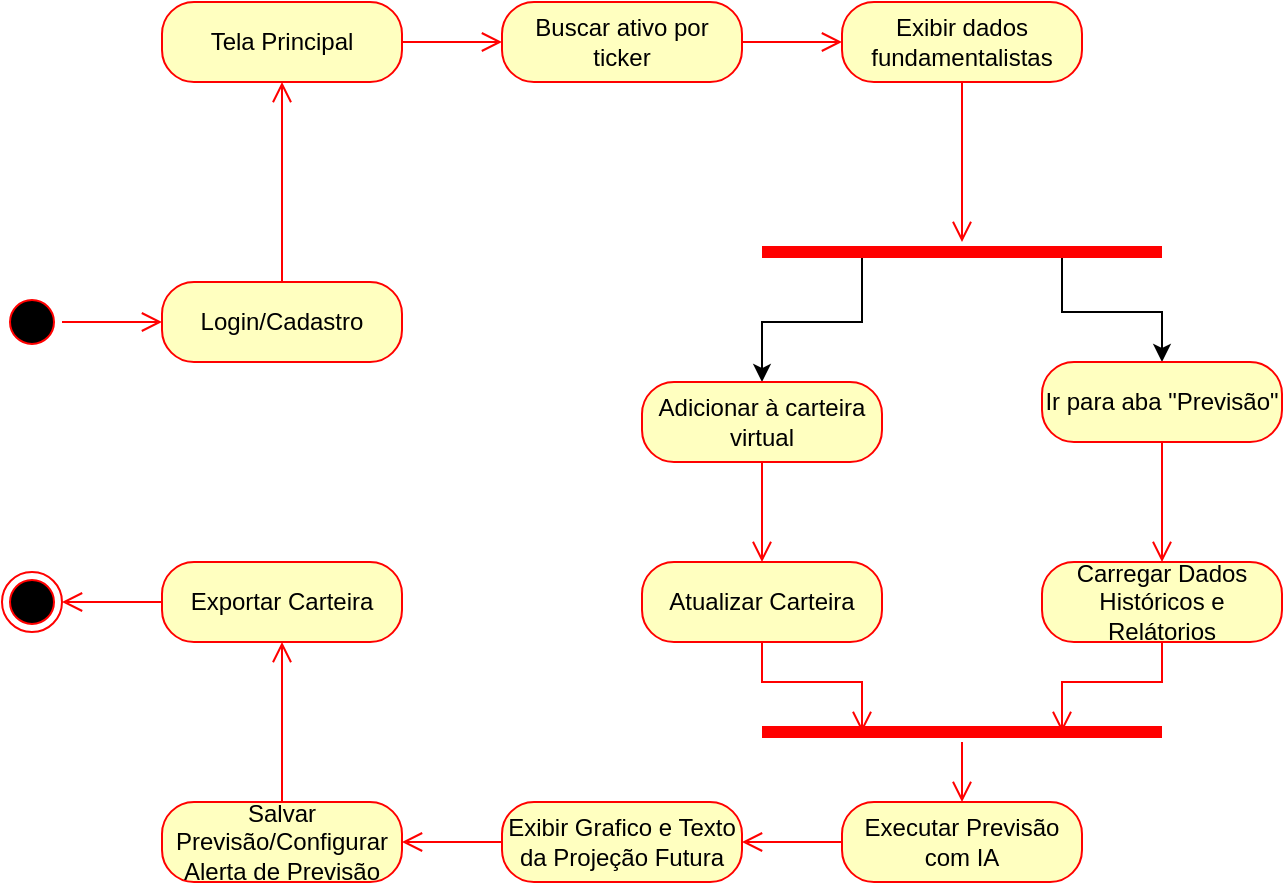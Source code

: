 <mxfile version="28.0.3">
  <diagram name="Página-1" id="UWsGcWiKJkOPQEYsFa9g">
    <mxGraphModel dx="1311" dy="793" grid="1" gridSize="10" guides="1" tooltips="1" connect="1" arrows="1" fold="1" page="1" pageScale="1" pageWidth="827" pageHeight="1169" math="0" shadow="0">
      <root>
        <mxCell id="0" />
        <mxCell id="1" parent="0" />
        <mxCell id="6waonU1oZeiLb9h1LDIM-1" value="" style="ellipse;html=1;shape=startState;fillColor=#000000;strokeColor=#ff0000;" vertex="1" parent="1">
          <mxGeometry x="120" y="255" width="30" height="30" as="geometry" />
        </mxCell>
        <mxCell id="6waonU1oZeiLb9h1LDIM-2" value="" style="edgeStyle=orthogonalEdgeStyle;html=1;verticalAlign=bottom;endArrow=open;endSize=8;strokeColor=#ff0000;rounded=0;entryX=0;entryY=0.5;entryDx=0;entryDy=0;exitX=1;exitY=0.5;exitDx=0;exitDy=0;" edge="1" source="6waonU1oZeiLb9h1LDIM-1" parent="1" target="6waonU1oZeiLb9h1LDIM-3">
          <mxGeometry relative="1" as="geometry">
            <mxPoint x="190" y="355" as="targetPoint" />
            <mxPoint x="30" y="330" as="sourcePoint" />
          </mxGeometry>
        </mxCell>
        <mxCell id="6waonU1oZeiLb9h1LDIM-3" value="Login/Cadastro" style="rounded=1;whiteSpace=wrap;html=1;arcSize=40;fontColor=#000000;fillColor=#ffffc0;strokeColor=#ff0000;" vertex="1" parent="1">
          <mxGeometry x="200" y="250" width="120" height="40" as="geometry" />
        </mxCell>
        <mxCell id="6waonU1oZeiLb9h1LDIM-4" value="" style="edgeStyle=orthogonalEdgeStyle;html=1;verticalAlign=bottom;endArrow=open;endSize=8;strokeColor=#ff0000;rounded=0;entryX=0.5;entryY=1;entryDx=0;entryDy=0;" edge="1" source="6waonU1oZeiLb9h1LDIM-3" parent="1" target="6waonU1oZeiLb9h1LDIM-5">
          <mxGeometry relative="1" as="geometry">
            <mxPoint x="170" y="290" as="targetPoint" />
          </mxGeometry>
        </mxCell>
        <mxCell id="6waonU1oZeiLb9h1LDIM-5" value="Tela Principal" style="rounded=1;whiteSpace=wrap;html=1;arcSize=40;fontColor=#000000;fillColor=#ffffc0;strokeColor=#ff0000;" vertex="1" parent="1">
          <mxGeometry x="200" y="110" width="120" height="40" as="geometry" />
        </mxCell>
        <mxCell id="6waonU1oZeiLb9h1LDIM-6" value="" style="edgeStyle=orthogonalEdgeStyle;html=1;verticalAlign=bottom;endArrow=open;endSize=8;strokeColor=#ff0000;rounded=0;entryX=0;entryY=0.5;entryDx=0;entryDy=0;" edge="1" source="6waonU1oZeiLb9h1LDIM-5" parent="1" target="6waonU1oZeiLb9h1LDIM-7">
          <mxGeometry relative="1" as="geometry">
            <mxPoint x="470" y="460" as="targetPoint" />
          </mxGeometry>
        </mxCell>
        <mxCell id="6waonU1oZeiLb9h1LDIM-7" value="Buscar ativo por ticker" style="rounded=1;whiteSpace=wrap;html=1;arcSize=40;fontColor=#000000;fillColor=#ffffc0;strokeColor=#ff0000;" vertex="1" parent="1">
          <mxGeometry x="370" y="110" width="120" height="40" as="geometry" />
        </mxCell>
        <mxCell id="6waonU1oZeiLb9h1LDIM-8" value="" style="edgeStyle=orthogonalEdgeStyle;html=1;verticalAlign=bottom;endArrow=open;endSize=8;strokeColor=#ff0000;rounded=0;entryX=0;entryY=0.5;entryDx=0;entryDy=0;" edge="1" source="6waonU1oZeiLb9h1LDIM-7" parent="1" target="6waonU1oZeiLb9h1LDIM-9">
          <mxGeometry relative="1" as="geometry">
            <mxPoint x="590" y="300" as="targetPoint" />
          </mxGeometry>
        </mxCell>
        <mxCell id="6waonU1oZeiLb9h1LDIM-9" value="&lt;div&gt;Exibir dados fundamentalistas&lt;/div&gt;" style="rounded=1;whiteSpace=wrap;html=1;arcSize=40;fontColor=#000000;fillColor=#ffffc0;strokeColor=#ff0000;" vertex="1" parent="1">
          <mxGeometry x="540" y="110" width="120" height="40" as="geometry" />
        </mxCell>
        <mxCell id="6waonU1oZeiLb9h1LDIM-10" value="" style="edgeStyle=orthogonalEdgeStyle;html=1;verticalAlign=bottom;endArrow=open;endSize=8;strokeColor=#ff0000;rounded=0;" edge="1" source="6waonU1oZeiLb9h1LDIM-9" parent="1" target="6waonU1oZeiLb9h1LDIM-11">
          <mxGeometry relative="1" as="geometry">
            <mxPoint x="700" y="290" as="targetPoint" />
          </mxGeometry>
        </mxCell>
        <mxCell id="6waonU1oZeiLb9h1LDIM-13" style="edgeStyle=orthogonalEdgeStyle;rounded=0;orthogonalLoop=1;jettySize=auto;html=1;exitX=0.75;exitY=0.5;exitDx=0;exitDy=0;exitPerimeter=0;entryX=0.5;entryY=0;entryDx=0;entryDy=0;" edge="1" parent="1" source="6waonU1oZeiLb9h1LDIM-11" target="6waonU1oZeiLb9h1LDIM-17">
          <mxGeometry relative="1" as="geometry">
            <mxPoint x="640" y="310" as="targetPoint" />
          </mxGeometry>
        </mxCell>
        <mxCell id="6waonU1oZeiLb9h1LDIM-14" style="edgeStyle=orthogonalEdgeStyle;rounded=0;orthogonalLoop=1;jettySize=auto;html=1;exitX=0.25;exitY=0.5;exitDx=0;exitDy=0;exitPerimeter=0;entryX=0.5;entryY=0;entryDx=0;entryDy=0;" edge="1" parent="1" source="6waonU1oZeiLb9h1LDIM-11" target="6waonU1oZeiLb9h1LDIM-15">
          <mxGeometry relative="1" as="geometry">
            <mxPoint x="550" y="280" as="targetPoint" />
          </mxGeometry>
        </mxCell>
        <mxCell id="6waonU1oZeiLb9h1LDIM-11" value="" style="shape=line;html=1;strokeWidth=6;strokeColor=#ff0000;" vertex="1" parent="1">
          <mxGeometry x="500" y="230" width="200" height="10" as="geometry" />
        </mxCell>
        <mxCell id="6waonU1oZeiLb9h1LDIM-15" value="Adicionar à carteira virtual" style="rounded=1;whiteSpace=wrap;html=1;arcSize=40;fontColor=#000000;fillColor=#ffffc0;strokeColor=#ff0000;" vertex="1" parent="1">
          <mxGeometry x="440" y="300" width="120" height="40" as="geometry" />
        </mxCell>
        <mxCell id="6waonU1oZeiLb9h1LDIM-16" value="" style="edgeStyle=orthogonalEdgeStyle;html=1;verticalAlign=bottom;endArrow=open;endSize=8;strokeColor=#ff0000;rounded=0;entryX=0.5;entryY=0;entryDx=0;entryDy=0;" edge="1" source="6waonU1oZeiLb9h1LDIM-15" parent="1" target="6waonU1oZeiLb9h1LDIM-19">
          <mxGeometry relative="1" as="geometry">
            <mxPoint x="550" y="400" as="targetPoint" />
          </mxGeometry>
        </mxCell>
        <mxCell id="6waonU1oZeiLb9h1LDIM-17" value="Ir para aba &quot;Previsão&quot;" style="rounded=1;whiteSpace=wrap;html=1;arcSize=40;fontColor=#000000;fillColor=#ffffc0;strokeColor=#ff0000;" vertex="1" parent="1">
          <mxGeometry x="640" y="290" width="120" height="40" as="geometry" />
        </mxCell>
        <mxCell id="6waonU1oZeiLb9h1LDIM-18" value="" style="edgeStyle=orthogonalEdgeStyle;html=1;verticalAlign=bottom;endArrow=open;endSize=8;strokeColor=#ff0000;rounded=0;entryX=0.5;entryY=0;entryDx=0;entryDy=0;" edge="1" source="6waonU1oZeiLb9h1LDIM-17" parent="1" target="6waonU1oZeiLb9h1LDIM-21">
          <mxGeometry relative="1" as="geometry">
            <mxPoint x="670" y="420" as="targetPoint" />
          </mxGeometry>
        </mxCell>
        <mxCell id="6waonU1oZeiLb9h1LDIM-19" value="Atualizar Carteira" style="rounded=1;whiteSpace=wrap;html=1;arcSize=40;fontColor=#000000;fillColor=#ffffc0;strokeColor=#ff0000;" vertex="1" parent="1">
          <mxGeometry x="440" y="390" width="120" height="40" as="geometry" />
        </mxCell>
        <mxCell id="6waonU1oZeiLb9h1LDIM-20" value="" style="edgeStyle=orthogonalEdgeStyle;html=1;verticalAlign=bottom;endArrow=open;endSize=8;strokeColor=#ff0000;rounded=0;entryX=0.25;entryY=0.5;entryDx=0;entryDy=0;entryPerimeter=0;" edge="1" source="6waonU1oZeiLb9h1LDIM-19" parent="1" target="6waonU1oZeiLb9h1LDIM-23">
          <mxGeometry relative="1" as="geometry">
            <mxPoint x="500" y="520" as="targetPoint" />
          </mxGeometry>
        </mxCell>
        <mxCell id="6waonU1oZeiLb9h1LDIM-21" value="Carregar Dados Históricos e Relátorios" style="rounded=1;whiteSpace=wrap;html=1;arcSize=40;fontColor=#000000;fillColor=#ffffc0;strokeColor=#ff0000;" vertex="1" parent="1">
          <mxGeometry x="640" y="390" width="120" height="40" as="geometry" />
        </mxCell>
        <mxCell id="6waonU1oZeiLb9h1LDIM-22" value="" style="edgeStyle=orthogonalEdgeStyle;html=1;verticalAlign=bottom;endArrow=open;endSize=8;strokeColor=#ff0000;rounded=0;entryX=0.75;entryY=0.5;entryDx=0;entryDy=0;entryPerimeter=0;" edge="1" source="6waonU1oZeiLb9h1LDIM-21" parent="1" target="6waonU1oZeiLb9h1LDIM-23">
          <mxGeometry relative="1" as="geometry">
            <mxPoint x="690" y="550" as="targetPoint" />
          </mxGeometry>
        </mxCell>
        <mxCell id="6waonU1oZeiLb9h1LDIM-23" value="" style="shape=line;html=1;strokeWidth=6;strokeColor=#ff0000;" vertex="1" parent="1">
          <mxGeometry x="500" y="470" width="200" height="10" as="geometry" />
        </mxCell>
        <mxCell id="6waonU1oZeiLb9h1LDIM-24" value="" style="edgeStyle=orthogonalEdgeStyle;html=1;verticalAlign=bottom;endArrow=open;endSize=8;strokeColor=#ff0000;rounded=0;" edge="1" source="6waonU1oZeiLb9h1LDIM-23" parent="1" target="6waonU1oZeiLb9h1LDIM-27">
          <mxGeometry relative="1" as="geometry">
            <mxPoint x="610" y="550" as="targetPoint" />
          </mxGeometry>
        </mxCell>
        <mxCell id="6waonU1oZeiLb9h1LDIM-27" value="Executar Previsão com IA" style="rounded=1;whiteSpace=wrap;html=1;arcSize=40;fontColor=#000000;fillColor=#ffffc0;strokeColor=#ff0000;" vertex="1" parent="1">
          <mxGeometry x="540" y="510" width="120" height="40" as="geometry" />
        </mxCell>
        <mxCell id="6waonU1oZeiLb9h1LDIM-28" value="" style="edgeStyle=orthogonalEdgeStyle;html=1;verticalAlign=bottom;endArrow=open;endSize=8;strokeColor=#ff0000;rounded=0;entryX=1;entryY=0.5;entryDx=0;entryDy=0;" edge="1" source="6waonU1oZeiLb9h1LDIM-27" parent="1" target="6waonU1oZeiLb9h1LDIM-29">
          <mxGeometry relative="1" as="geometry">
            <mxPoint x="610" y="680" as="targetPoint" />
          </mxGeometry>
        </mxCell>
        <mxCell id="6waonU1oZeiLb9h1LDIM-29" value="Exibir Grafico e Texto da Projeção Futura" style="rounded=1;whiteSpace=wrap;html=1;arcSize=40;fontColor=#000000;fillColor=#ffffc0;strokeColor=#ff0000;" vertex="1" parent="1">
          <mxGeometry x="370" y="510" width="120" height="40" as="geometry" />
        </mxCell>
        <mxCell id="6waonU1oZeiLb9h1LDIM-30" value="" style="edgeStyle=orthogonalEdgeStyle;html=1;verticalAlign=bottom;endArrow=open;endSize=8;strokeColor=#ff0000;rounded=0;entryX=1;entryY=0.5;entryDx=0;entryDy=0;" edge="1" source="6waonU1oZeiLb9h1LDIM-29" parent="1" target="6waonU1oZeiLb9h1LDIM-31">
          <mxGeometry relative="1" as="geometry">
            <mxPoint x="410" y="670" as="targetPoint" />
          </mxGeometry>
        </mxCell>
        <mxCell id="6waonU1oZeiLb9h1LDIM-31" value="Salvar Previsão/Configurar Alerta de Previsão" style="rounded=1;whiteSpace=wrap;html=1;arcSize=40;fontColor=#000000;fillColor=#ffffc0;strokeColor=#ff0000;" vertex="1" parent="1">
          <mxGeometry x="200" y="510" width="120" height="40" as="geometry" />
        </mxCell>
        <mxCell id="6waonU1oZeiLb9h1LDIM-32" value="" style="edgeStyle=orthogonalEdgeStyle;html=1;verticalAlign=bottom;endArrow=open;endSize=8;strokeColor=#ff0000;rounded=0;entryX=0.5;entryY=1;entryDx=0;entryDy=0;" edge="1" source="6waonU1oZeiLb9h1LDIM-31" parent="1" target="6waonU1oZeiLb9h1LDIM-33">
          <mxGeometry relative="1" as="geometry">
            <mxPoint x="250" y="610" as="targetPoint" />
          </mxGeometry>
        </mxCell>
        <mxCell id="6waonU1oZeiLb9h1LDIM-33" value="Exportar Carteira" style="rounded=1;whiteSpace=wrap;html=1;arcSize=40;fontColor=#000000;fillColor=#ffffc0;strokeColor=#ff0000;" vertex="1" parent="1">
          <mxGeometry x="200" y="390" width="120" height="40" as="geometry" />
        </mxCell>
        <mxCell id="6waonU1oZeiLb9h1LDIM-34" value="" style="edgeStyle=orthogonalEdgeStyle;html=1;verticalAlign=bottom;endArrow=open;endSize=8;strokeColor=#ff0000;rounded=0;entryX=1;entryY=0.5;entryDx=0;entryDy=0;" edge="1" source="6waonU1oZeiLb9h1LDIM-33" parent="1" target="6waonU1oZeiLb9h1LDIM-35">
          <mxGeometry relative="1" as="geometry">
            <mxPoint x="120" y="610" as="targetPoint" />
          </mxGeometry>
        </mxCell>
        <mxCell id="6waonU1oZeiLb9h1LDIM-35" value="" style="ellipse;html=1;shape=endState;fillColor=#000000;strokeColor=#ff0000;" vertex="1" parent="1">
          <mxGeometry x="120" y="395" width="30" height="30" as="geometry" />
        </mxCell>
      </root>
    </mxGraphModel>
  </diagram>
</mxfile>
